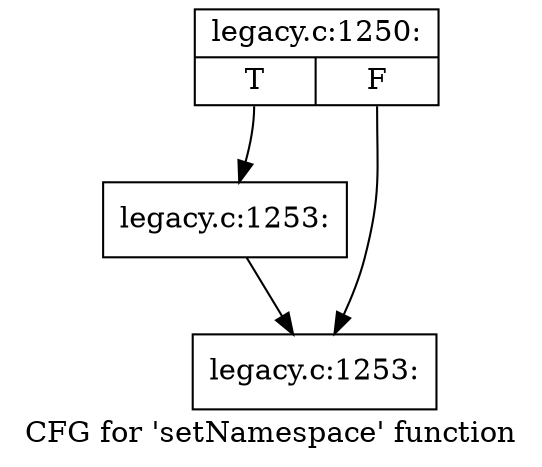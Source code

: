 digraph "CFG for 'setNamespace' function" {
	label="CFG for 'setNamespace' function";

	Node0x4973520 [shape=record,label="{legacy.c:1250:|{<s0>T|<s1>F}}"];
	Node0x4973520:s0 -> Node0x49729d0;
	Node0x4973520:s1 -> Node0x4972a20;
	Node0x49729d0 [shape=record,label="{legacy.c:1253:}"];
	Node0x49729d0 -> Node0x4972a20;
	Node0x4972a20 [shape=record,label="{legacy.c:1253:}"];
}
